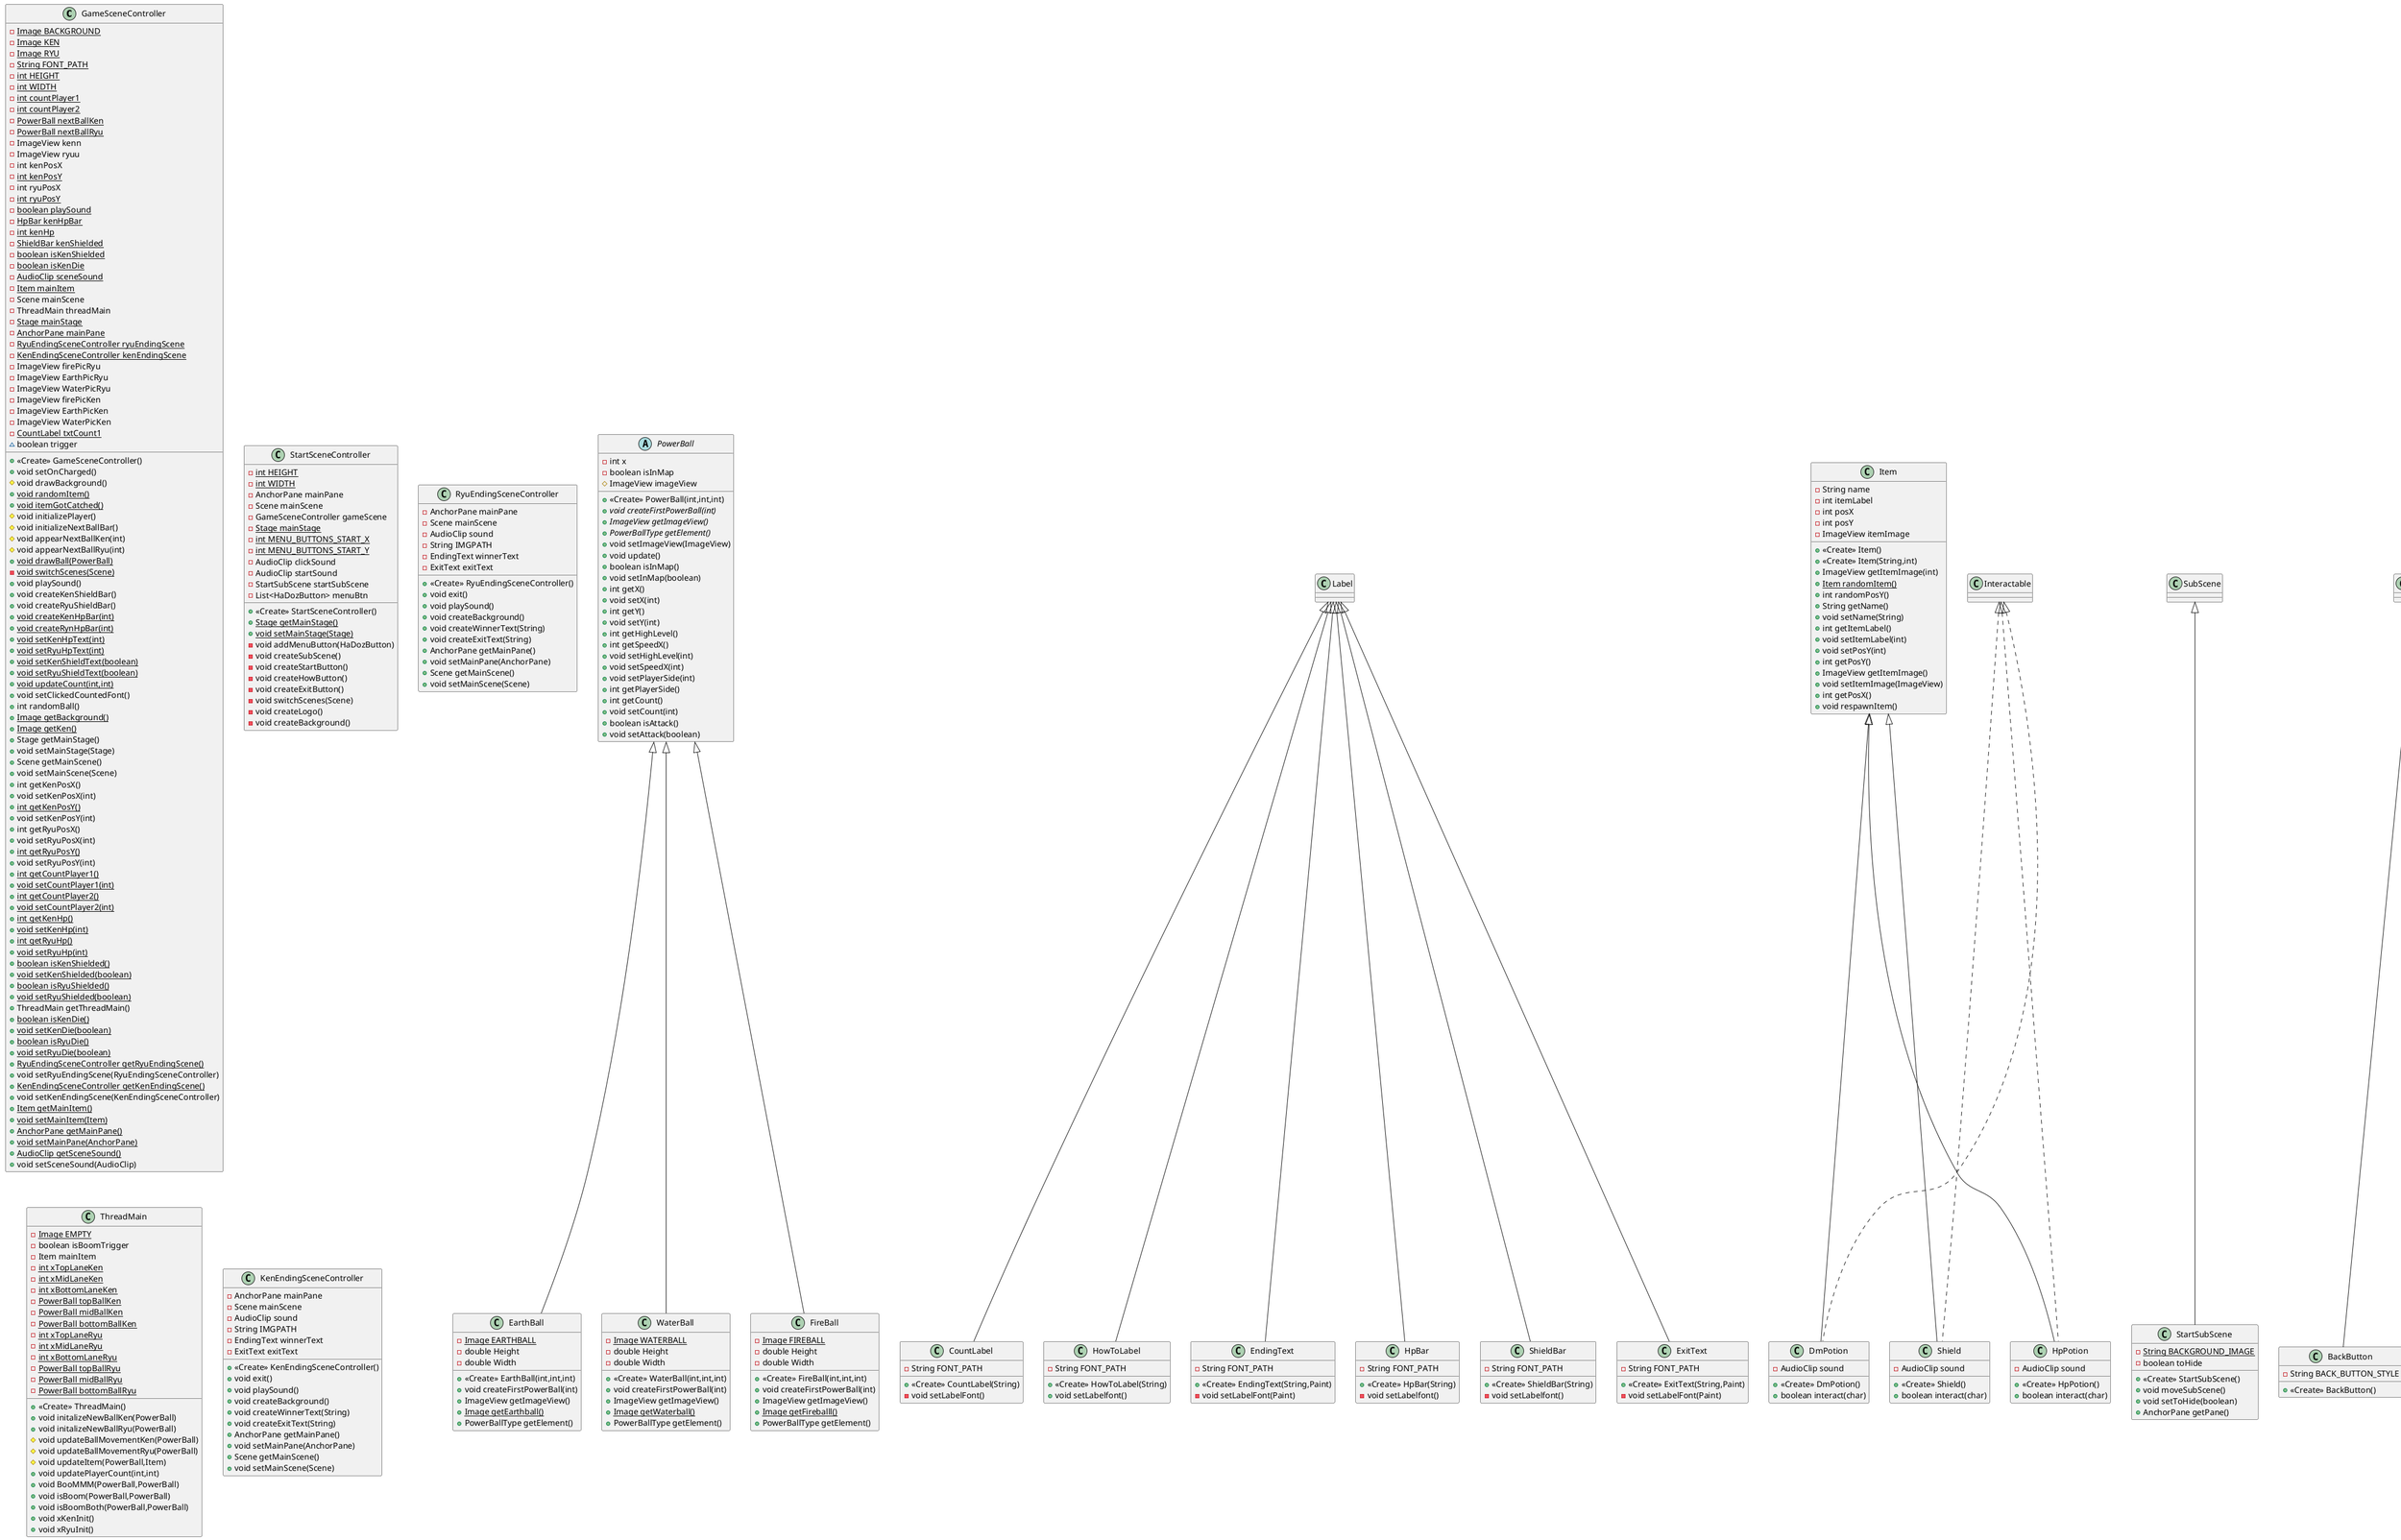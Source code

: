@startuml
class GameSceneController {
- {static} Image BACKGROUND
- {static} Image KEN
- {static} Image RYU
- {static} String FONT_PATH
- {static} int HEIGHT
- {static} int WIDTH
- {static} int countPlayer1
- {static} int countPlayer2
- {static} PowerBall nextBallKen
- {static} PowerBall nextBallRyu
- ImageView kenn
- ImageView ryuu
- int kenPosX
- {static} int kenPosY
- int ryuPosX
- {static} int ryuPosY
- {static} boolean playSound
- {static} HpBar kenHpBar
- {static} int kenHp
- {static} ShieldBar kenShielded
- {static} boolean isKenShielded
- {static} boolean isKenDie
- {static} AudioClip sceneSound
- {static} Item mainItem
- Scene mainScene
- ThreadMain threadMain
- {static} Stage mainStage
- {static} AnchorPane mainPane
- {static} RyuEndingSceneController ryuEndingScene
- {static} KenEndingSceneController kenEndingScene
- ImageView firePicRyu
- ImageView EarthPicRyu
- ImageView WaterPicRyu
- ImageView firePicKen
- ImageView EarthPicKen
- ImageView WaterPicKen
- {static} CountLabel txtCount1
~ boolean trigger
+ <<Create>> GameSceneController()
+ void setOnCharged()
# void drawBackground()
+ {static} void randomItem()
+ {static} void itemGotCatched()
# void initializePlayer()
# void initializeNextBallBar()
# void appearNextBallKen(int)
# void appearNextBallRyu(int)
+ {static} void drawBall(PowerBall)
- {static} void switchScenes(Scene)
+ void playSound()
+ void createKenShieldBar()
+ void createRyuShieldBar()
+ {static} void createKenHpBar(int)
+ {static} void createRynHpBar(int)
+ {static} void setKenHpText(int)
+ {static} void setRyuHpText(int)
+ {static} void setKenShieldText(boolean)
+ {static} void setRyuShieldText(boolean)
+ {static} void updateCount(int,int)
+ void setClickedCountedFont()
+ int randomBall()
+ {static} Image getBackground()
+ {static} Image getKen()
+ Stage getMainStage()
+ void setMainStage(Stage)
+ Scene getMainScene()
+ void setMainScene(Scene)
+ int getKenPosX()
+ void setKenPosX(int)
+ {static} int getKenPosY()
+ void setKenPosY(int)
+ int getRyuPosX()
+ void setRyuPosX(int)
+ {static} int getRyuPosY()
+ void setRyuPosY(int)
+ {static} int getCountPlayer1()
+ {static} void setCountPlayer1(int)
+ {static} int getCountPlayer2()
+ {static} void setCountPlayer2(int)
+ {static} int getKenHp()
+ {static} void setKenHp(int)
+ {static} int getRyuHp()
+ {static} void setRyuHp(int)
+ {static} boolean isKenShielded()
+ {static} void setKenShielded(boolean)
+ {static} boolean isRyuShielded()
+ {static} void setRyuShielded(boolean)
+ ThreadMain getThreadMain()
+ {static} boolean isKenDie()
+ {static} void setKenDie(boolean)
+ {static} boolean isRyuDie()
+ {static} void setRyuDie(boolean)
+ {static} RyuEndingSceneController getRyuEndingScene()
+ void setRyuEndingScene(RyuEndingSceneController)
+ {static} KenEndingSceneController getKenEndingScene()
+ void setKenEndingScene(KenEndingSceneController)
+ {static} Item getMainItem()
+ {static} void setMainItem(Item)
+ {static} AnchorPane getMainPane()
+ {static} void setMainPane(AnchorPane)
+ {static} AudioClip getSceneSound()
+ void setSceneSound(AudioClip)
}
abstract class PowerBall {
- int x
- boolean isInMap
# ImageView imageView
+ <<Create>> PowerBall(int,int,int)
+ {abstract}void createFirstPowerBall(int)
+ {abstract}ImageView getImageView()
+ {abstract}PowerBallType getElement()
+ void setImageView(ImageView)
+ void update()
+ boolean isInMap()
+ void setInMap(boolean)
+ int getX()
+ void setX(int)
+ int getY()
+ void setY(int)
+ int getHighLevel()
+ int getSpeedX()
+ void setHighLevel(int)
+ void setSpeedX(int)
+ void setPlayerSide(int)
+ int getPlayerSide()
+ int getCount()
+ void setCount(int)
+ boolean isAttack()
+ void setAttack(boolean)
}
class StartSceneController {
- {static} int HEIGHT
- {static} int WIDTH
- AnchorPane mainPane
- Scene mainScene
- GameSceneController gameScene
- {static} Stage mainStage
- {static} int MENU_BUTTONS_START_X
- {static} int MENU_BUTTONS_START_Y
- AudioClip clickSound
- AudioClip startSound
- StartSubScene startSubScene
- List<HaDozButton> menuBtn
+ <<Create>> StartSceneController()
+ {static} Stage getMainStage()
+ {static} void setMainStage(Stage)
- void addMenuButton(HaDozButton)
- void createSubScene()
- void createStartButton()
- void createHowButton()
- void createExitButton()
- void switchScenes(Scene)
- void createLogo()
- void createBackground()
}
class CountLabel {
- String FONT_PATH
+ <<Create>> CountLabel(String)
- void setLabelFont()
}
class HowToLabel {
- String FONT_PATH
+ <<Create>> HowToLabel(String)
+ void setLabelfont()
}
class RyuEndingSceneController {
- AnchorPane mainPane
- Scene mainScene
- AudioClip sound
- String IMGPATH
- EndingText winnerText
- ExitText exitText
+ <<Create>> RyuEndingSceneController()
+ void exit()
+ void playSound()
+ void createBackground()
+ void createWinnerText(String)
+ void createExitText(String)
+ AnchorPane getMainPane()
+ void setMainPane(AnchorPane)
+ Scene getMainScene()
+ void setMainScene(Scene)
}
class ThreadMain {
- {static} Image EMPTY
- boolean isBoomTrigger
- Item mainItem
- {static} int xTopLaneKen
- {static} int xMidLaneKen
- {static} int xBottomLaneKen
- {static} PowerBall topBallKen
- {static} PowerBall midBallKen
- {static} PowerBall bottomBallKen
- {static} int xTopLaneRyu
- {static} int xMidLaneRyu
- {static} int xBottomLaneRyu
- {static} PowerBall topBallRyu
- {static} PowerBall midBallRyu
- {static} PowerBall bottomBallRyu
+ <<Create>> ThreadMain()
+ void initalizeNewBallKen(PowerBall)
+ void initalizeNewBallRyu(PowerBall)
# void updateBallMovementKen(PowerBall)
# void updateBallMovementRyu(PowerBall)
# void updateItem(PowerBall,Item)
+ void updatePlayerCount(int,int)
+ void BooMMM(PowerBall,PowerBall)
+ void isBoom(PowerBall,PowerBall)
+ void isBoomBoth(PowerBall,PowerBall)
+ void xKenInit()
+ void xRyuInit()
}
class EndingText {
- String FONT_PATH
+ <<Create>> EndingText(String,Paint)
- void setLabelFont(Paint)
}
class EarthBall {
- {static} Image EARTHBALL
- double Height
- double Width
+ <<Create>> EarthBall(int,int,int)
+ void createFirstPowerBall(int)
+ ImageView getImageView()
+ {static} Image getEarthball()
+ PowerBallType getElement()
}
class DmPotion {
- AudioClip sound
+ <<Create>> DmPotion()
+ boolean interact(char)
}
class StartSubScene {
- {static} String BACKGROUND_IMAGE
- boolean toHide
+ <<Create>> StartSubScene()
+ void moveSubScene()
+ void setToHide(boolean)
+ AnchorPane getPane()
}
class WaterBall {
- {static} Image WATERBALL
- double Height
- double Width
+ <<Create>> WaterBall(int,int,int)
+ void createFirstPowerBall(int)
+ ImageView getImageView()
+ {static} Image getWaterball()
+ PowerBallType getElement()
}
class Shield {
- AudioClip sound
+ <<Create>> Shield()
+ boolean interact(char)
}
class HpBar {
- String FONT_PATH
+ <<Create>> HpBar(String)
- void setLabelfont()
}
class BackButton {
- String BACK_BUTTON_STYLE
+ <<Create>> BackButton()
}
class Main {
+ void start(Stage)
+ {static} void main(String[])
}
class Item {
- String name
- int itemLabel
- int posX
- int posY
- ImageView itemImage
+ <<Create>> Item()
+ <<Create>> Item(String,int)
+ ImageView getItemImage(int)
+ {static} Item randomItem()
+ int randomPosY()
+ String getName()
+ void setName(String)
+ int getItemLabel()
+ void setItemLabel(int)
+ void setPosY(int)
+ int getPosY()
+ ImageView getItemImage()
+ void setItemImage(ImageView)
+ int getPosX()
+ void respawnItem()
}
class FireBall {
- {static} Image FIREBALL
- double Height
- double Width
+ <<Create>> FireBall(int,int,int)
+ void createFirstPowerBall(int)
+ ImageView getImageView()
+ {static} Image getFireballl()
+ PowerBallType getElement()
}
class KenEndingSceneController {
- AnchorPane mainPane
- Scene mainScene
- AudioClip sound
- String IMGPATH
- EndingText winnerText
- ExitText exitText
+ <<Create>> KenEndingSceneController()
+ void exit()
+ void playSound()
+ void createBackground()
+ void createWinnerText(String)
+ void createExitText(String)
+ AnchorPane getMainPane()
+ void setMainPane(AnchorPane)
+ Scene getMainScene()
+ void setMainScene(Scene)
}
class ShieldBar {
- String FONT_PATH
+ <<Create>> ShieldBar(String)
- void setLabelfont()
}
class HaDozButton {
- String FONT_PATH
- String BUTTON_PRESSED_STYLE
- String BUTTON_FREE_STYLE
+ <<Create>> HaDozButton(String)
+ void setButtonFont()
+ void setButtonPressedStyle()
+ void setButtonFreeStyle()
+ void initializeButtonListener()
}
class ExitText {
- String FONT_PATH
+ <<Create>> ExitText(String,Paint)
- void setLabelFont(Paint)
}
class HpPotion {
- AudioClip sound
+ <<Create>> HpPotion()
+ boolean interact(char)
}


Label <|-- CountLabel
Label <|-- HowToLabel
Label <|-- EndingText
PowerBall <|-- EarthBall
Interactable <|.. DmPotion
Item <|-- DmPotion
SubScene <|-- StartSubScene
PowerBall <|-- WaterBall
Interactable <|.. Shield
Item <|-- Shield
Label <|-- HpBar
Button <|-- BackButton
Application <|-- Main
PowerBall <|-- FireBall
Label <|-- ShieldBar
Button <|-- HaDozButton
Label <|-- ExitText
Interactable <|.. HpPotion
Item <|-- HpPotion
@enduml